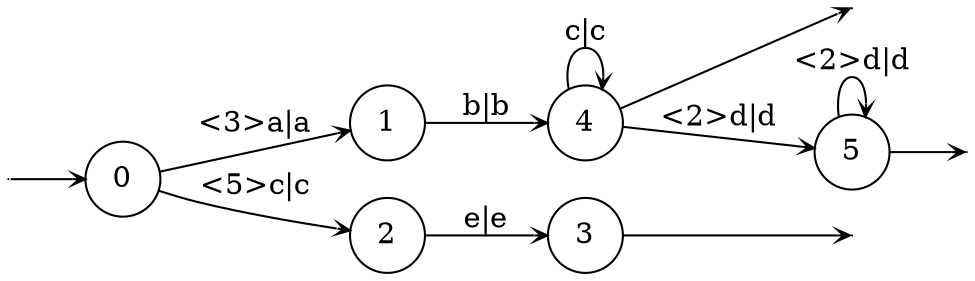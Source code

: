 digraph
{
  vcsn_context = "lat<letterset<char_letters(abcde)>, letterset<char_letters(abcde)>>, q"
  rankdir = LR
  edge [arrowhead = vee, arrowsize = .6]
  {
    node [shape = point, width = 0]
    I0
    F3
    F4
    F5
  }
  {
    node [shape = circle, style = rounded, width = 0.5]
    0
    1
    2
    3
    4
    5
  }
  I0 -> 0
  0 -> 1 [label = "<3>a|a"]
  0 -> 2 [label = "<5>c|c"]
  1 -> 4 [label = "b|b"]
  2 -> 3 [label = "e|e"]
  3 -> F3
  4 -> F4
  4 -> 4 [label = "c|c"]
  4 -> 5 [label = "<2>d|d"]
  5 -> F5
  5 -> 5 [label = "<2>d|d"]
}
